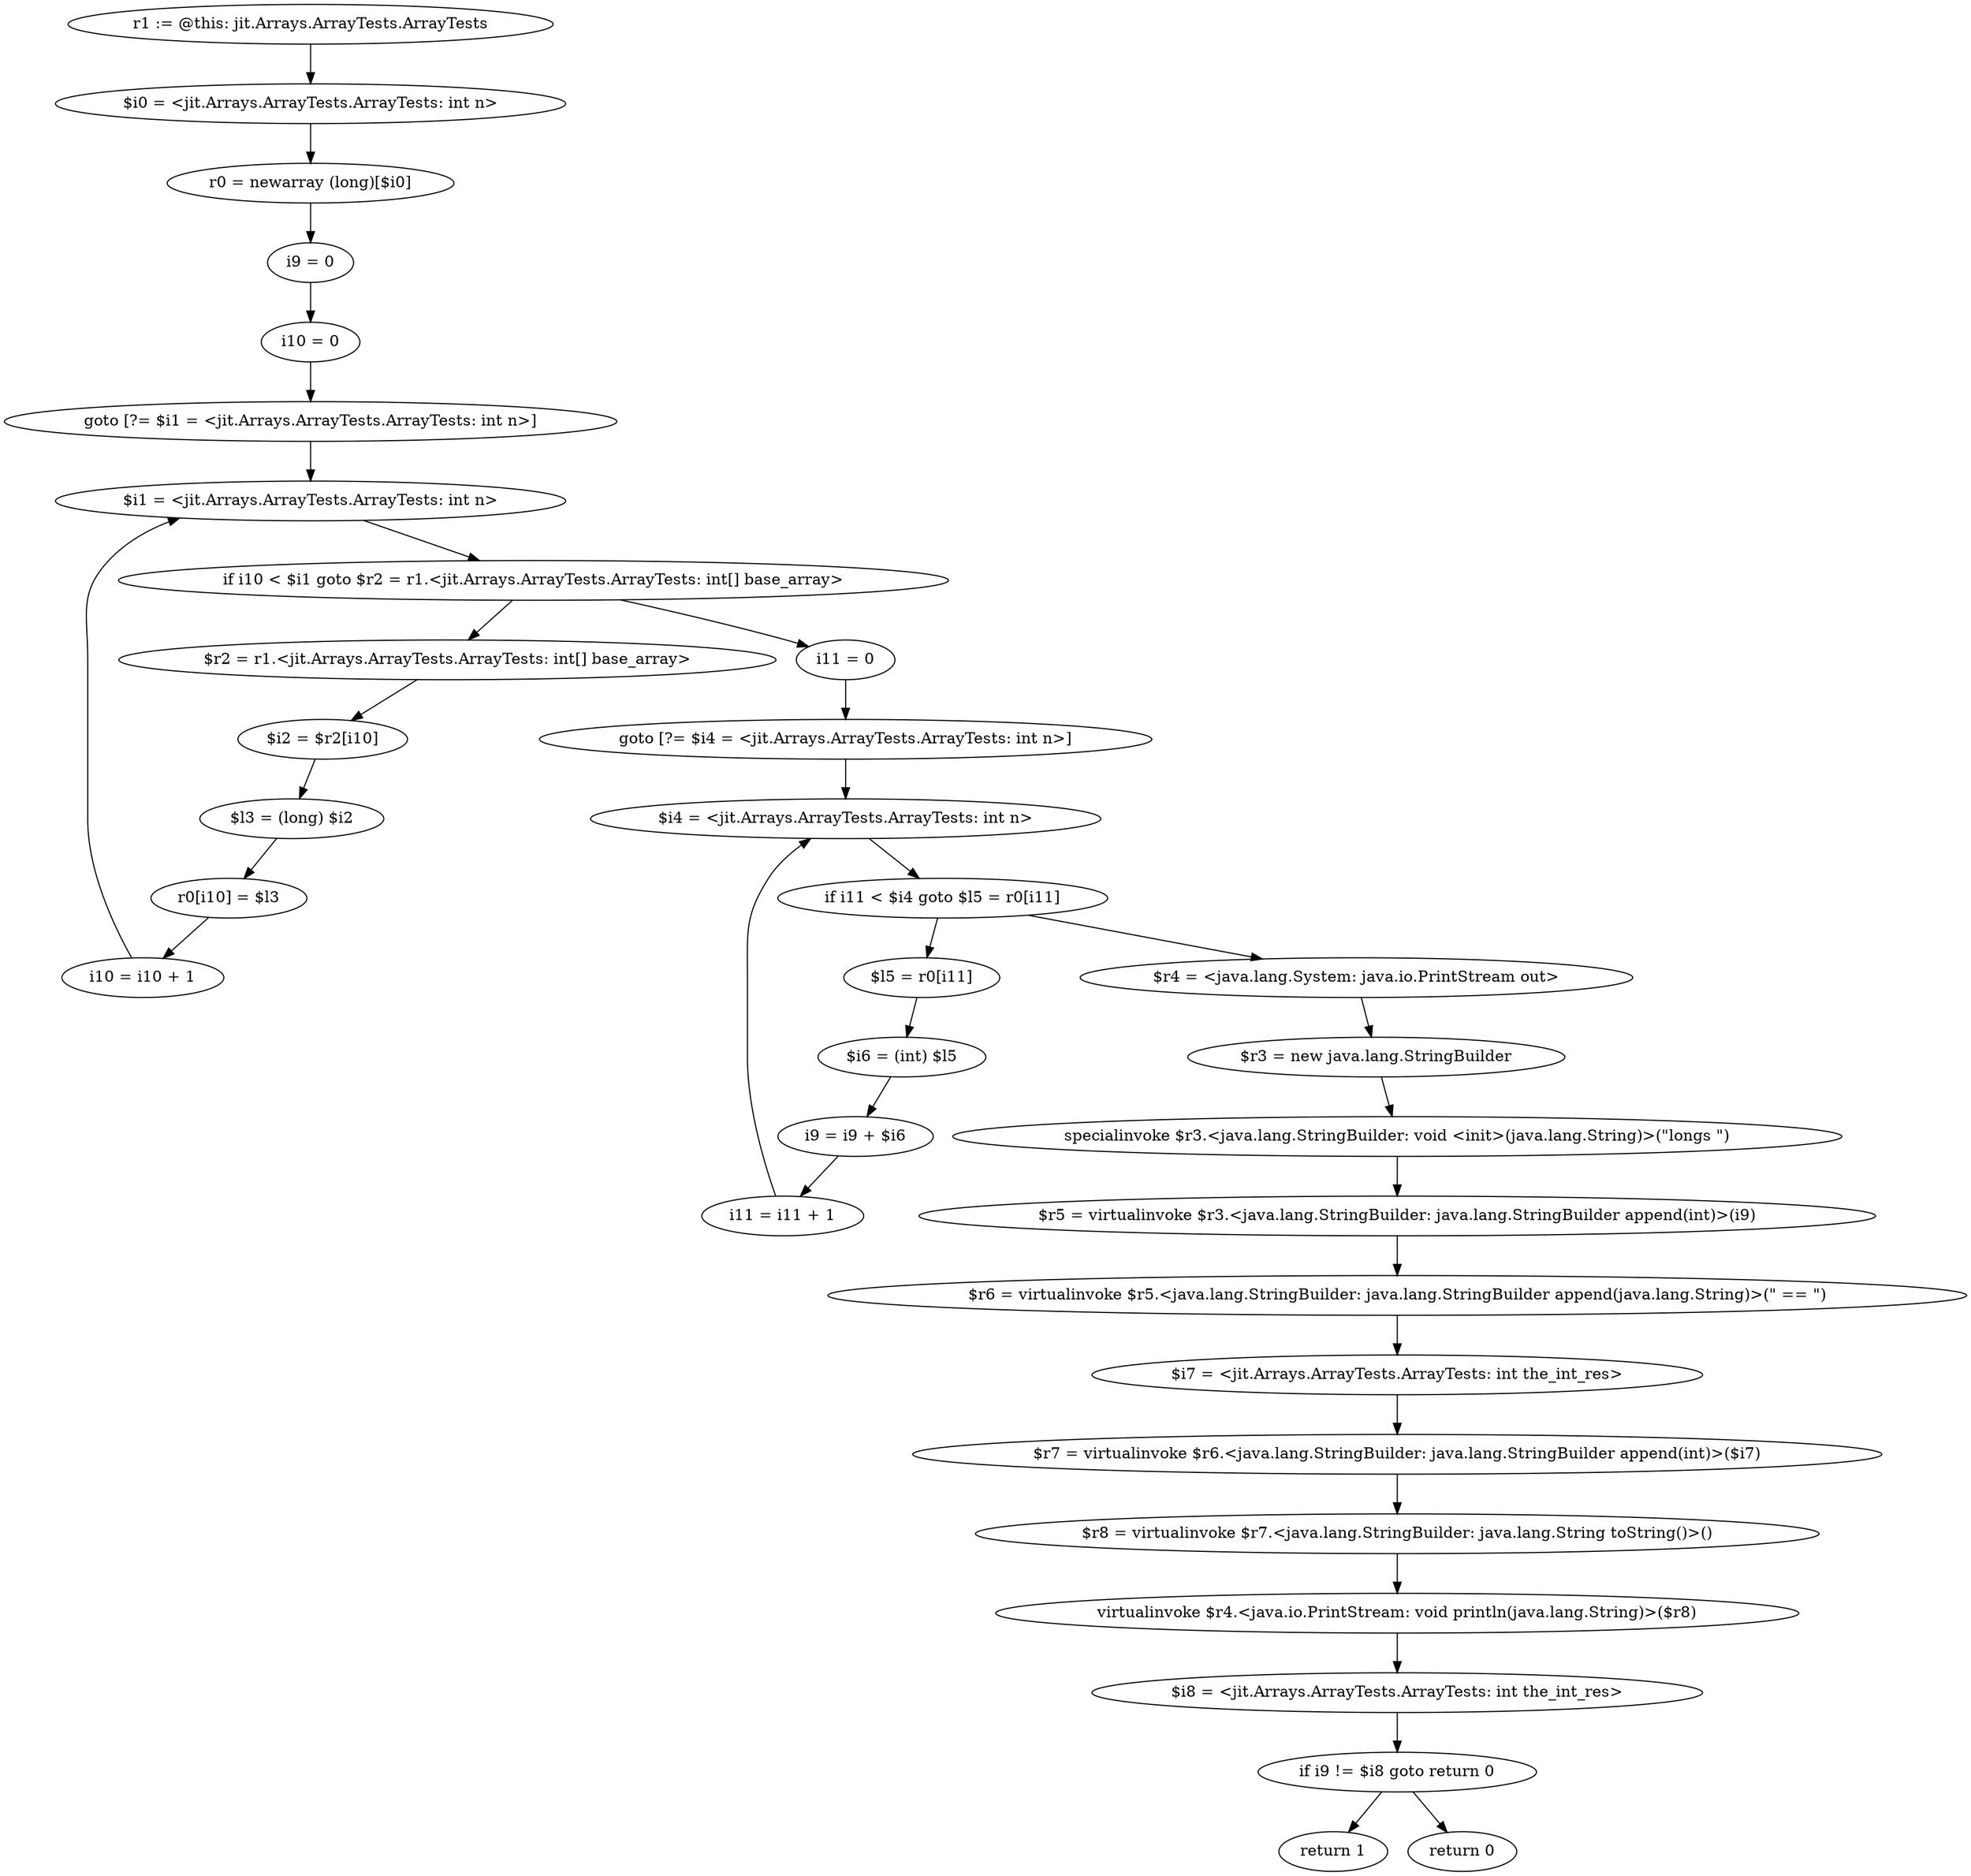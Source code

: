 digraph "unitGraph" {
    "r1 := @this: jit.Arrays.ArrayTests.ArrayTests"
    "$i0 = <jit.Arrays.ArrayTests.ArrayTests: int n>"
    "r0 = newarray (long)[$i0]"
    "i9 = 0"
    "i10 = 0"
    "goto [?= $i1 = <jit.Arrays.ArrayTests.ArrayTests: int n>]"
    "$r2 = r1.<jit.Arrays.ArrayTests.ArrayTests: int[] base_array>"
    "$i2 = $r2[i10]"
    "$l3 = (long) $i2"
    "r0[i10] = $l3"
    "i10 = i10 + 1"
    "$i1 = <jit.Arrays.ArrayTests.ArrayTests: int n>"
    "if i10 < $i1 goto $r2 = r1.<jit.Arrays.ArrayTests.ArrayTests: int[] base_array>"
    "i11 = 0"
    "goto [?= $i4 = <jit.Arrays.ArrayTests.ArrayTests: int n>]"
    "$l5 = r0[i11]"
    "$i6 = (int) $l5"
    "i9 = i9 + $i6"
    "i11 = i11 + 1"
    "$i4 = <jit.Arrays.ArrayTests.ArrayTests: int n>"
    "if i11 < $i4 goto $l5 = r0[i11]"
    "$r4 = <java.lang.System: java.io.PrintStream out>"
    "$r3 = new java.lang.StringBuilder"
    "specialinvoke $r3.<java.lang.StringBuilder: void <init>(java.lang.String)>(\"longs \")"
    "$r5 = virtualinvoke $r3.<java.lang.StringBuilder: java.lang.StringBuilder append(int)>(i9)"
    "$r6 = virtualinvoke $r5.<java.lang.StringBuilder: java.lang.StringBuilder append(java.lang.String)>(\" == \")"
    "$i7 = <jit.Arrays.ArrayTests.ArrayTests: int the_int_res>"
    "$r7 = virtualinvoke $r6.<java.lang.StringBuilder: java.lang.StringBuilder append(int)>($i7)"
    "$r8 = virtualinvoke $r7.<java.lang.StringBuilder: java.lang.String toString()>()"
    "virtualinvoke $r4.<java.io.PrintStream: void println(java.lang.String)>($r8)"
    "$i8 = <jit.Arrays.ArrayTests.ArrayTests: int the_int_res>"
    "if i9 != $i8 goto return 0"
    "return 1"
    "return 0"
    "r1 := @this: jit.Arrays.ArrayTests.ArrayTests"->"$i0 = <jit.Arrays.ArrayTests.ArrayTests: int n>";
    "$i0 = <jit.Arrays.ArrayTests.ArrayTests: int n>"->"r0 = newarray (long)[$i0]";
    "r0 = newarray (long)[$i0]"->"i9 = 0";
    "i9 = 0"->"i10 = 0";
    "i10 = 0"->"goto [?= $i1 = <jit.Arrays.ArrayTests.ArrayTests: int n>]";
    "goto [?= $i1 = <jit.Arrays.ArrayTests.ArrayTests: int n>]"->"$i1 = <jit.Arrays.ArrayTests.ArrayTests: int n>";
    "$r2 = r1.<jit.Arrays.ArrayTests.ArrayTests: int[] base_array>"->"$i2 = $r2[i10]";
    "$i2 = $r2[i10]"->"$l3 = (long) $i2";
    "$l3 = (long) $i2"->"r0[i10] = $l3";
    "r0[i10] = $l3"->"i10 = i10 + 1";
    "i10 = i10 + 1"->"$i1 = <jit.Arrays.ArrayTests.ArrayTests: int n>";
    "$i1 = <jit.Arrays.ArrayTests.ArrayTests: int n>"->"if i10 < $i1 goto $r2 = r1.<jit.Arrays.ArrayTests.ArrayTests: int[] base_array>";
    "if i10 < $i1 goto $r2 = r1.<jit.Arrays.ArrayTests.ArrayTests: int[] base_array>"->"i11 = 0";
    "if i10 < $i1 goto $r2 = r1.<jit.Arrays.ArrayTests.ArrayTests: int[] base_array>"->"$r2 = r1.<jit.Arrays.ArrayTests.ArrayTests: int[] base_array>";
    "i11 = 0"->"goto [?= $i4 = <jit.Arrays.ArrayTests.ArrayTests: int n>]";
    "goto [?= $i4 = <jit.Arrays.ArrayTests.ArrayTests: int n>]"->"$i4 = <jit.Arrays.ArrayTests.ArrayTests: int n>";
    "$l5 = r0[i11]"->"$i6 = (int) $l5";
    "$i6 = (int) $l5"->"i9 = i9 + $i6";
    "i9 = i9 + $i6"->"i11 = i11 + 1";
    "i11 = i11 + 1"->"$i4 = <jit.Arrays.ArrayTests.ArrayTests: int n>";
    "$i4 = <jit.Arrays.ArrayTests.ArrayTests: int n>"->"if i11 < $i4 goto $l5 = r0[i11]";
    "if i11 < $i4 goto $l5 = r0[i11]"->"$r4 = <java.lang.System: java.io.PrintStream out>";
    "if i11 < $i4 goto $l5 = r0[i11]"->"$l5 = r0[i11]";
    "$r4 = <java.lang.System: java.io.PrintStream out>"->"$r3 = new java.lang.StringBuilder";
    "$r3 = new java.lang.StringBuilder"->"specialinvoke $r3.<java.lang.StringBuilder: void <init>(java.lang.String)>(\"longs \")";
    "specialinvoke $r3.<java.lang.StringBuilder: void <init>(java.lang.String)>(\"longs \")"->"$r5 = virtualinvoke $r3.<java.lang.StringBuilder: java.lang.StringBuilder append(int)>(i9)";
    "$r5 = virtualinvoke $r3.<java.lang.StringBuilder: java.lang.StringBuilder append(int)>(i9)"->"$r6 = virtualinvoke $r5.<java.lang.StringBuilder: java.lang.StringBuilder append(java.lang.String)>(\" == \")";
    "$r6 = virtualinvoke $r5.<java.lang.StringBuilder: java.lang.StringBuilder append(java.lang.String)>(\" == \")"->"$i7 = <jit.Arrays.ArrayTests.ArrayTests: int the_int_res>";
    "$i7 = <jit.Arrays.ArrayTests.ArrayTests: int the_int_res>"->"$r7 = virtualinvoke $r6.<java.lang.StringBuilder: java.lang.StringBuilder append(int)>($i7)";
    "$r7 = virtualinvoke $r6.<java.lang.StringBuilder: java.lang.StringBuilder append(int)>($i7)"->"$r8 = virtualinvoke $r7.<java.lang.StringBuilder: java.lang.String toString()>()";
    "$r8 = virtualinvoke $r7.<java.lang.StringBuilder: java.lang.String toString()>()"->"virtualinvoke $r4.<java.io.PrintStream: void println(java.lang.String)>($r8)";
    "virtualinvoke $r4.<java.io.PrintStream: void println(java.lang.String)>($r8)"->"$i8 = <jit.Arrays.ArrayTests.ArrayTests: int the_int_res>";
    "$i8 = <jit.Arrays.ArrayTests.ArrayTests: int the_int_res>"->"if i9 != $i8 goto return 0";
    "if i9 != $i8 goto return 0"->"return 1";
    "if i9 != $i8 goto return 0"->"return 0";
}
